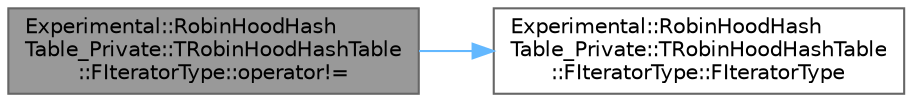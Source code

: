 digraph "Experimental::RobinHoodHashTable_Private::TRobinHoodHashTable::FIteratorType::operator!="
{
 // INTERACTIVE_SVG=YES
 // LATEX_PDF_SIZE
  bgcolor="transparent";
  edge [fontname=Helvetica,fontsize=10,labelfontname=Helvetica,labelfontsize=10];
  node [fontname=Helvetica,fontsize=10,shape=box,height=0.2,width=0.4];
  rankdir="LR";
  Node1 [id="Node000001",label="Experimental::RobinHoodHash\lTable_Private::TRobinHoodHashTable\l::FIteratorType::operator!=",height=0.2,width=0.4,color="gray40", fillcolor="grey60", style="filled", fontcolor="black",tooltip=" "];
  Node1 -> Node2 [id="edge1_Node000001_Node000002",color="steelblue1",style="solid",tooltip=" "];
  Node2 [id="Node000002",label="Experimental::RobinHoodHash\lTable_Private::TRobinHoodHashTable\l::FIteratorType::FIteratorType",height=0.2,width=0.4,color="grey40", fillcolor="white", style="filled",URL="$d3/dcc/classExperimental_1_1RobinHoodHashTable__Private_1_1TRobinHoodHashTable_1_1FIteratorType.html#ac82cb5242bc4c1813621cc8a132a10a3",tooltip=" "];
}
